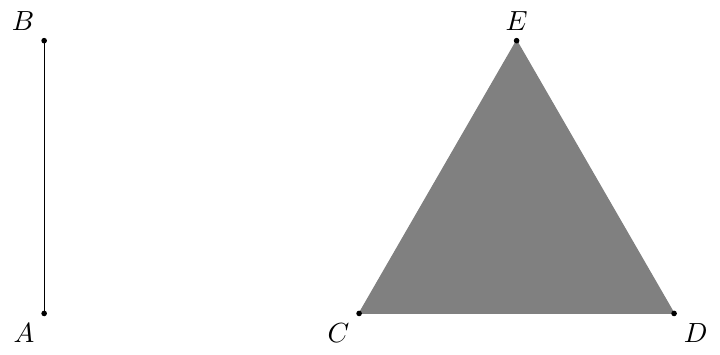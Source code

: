 \documentclass[border=1pt,tikz]{standalone}
\usepackage{pgf,tikz}
\usepackage{mathrsfs}
\usetikzlibrary{arrows,calc}
\pagestyle{empty}
\begin{document}
\begin{tikzpicture}%[line cap=round,line join=round,>=triangle 45,x=1.0cm,y=1.0cm]
  \draw (0,0) -- +(0,{sqrt(3)*2});
  \filldraw (0,0) circle (.8pt) node[below left] {$A$};
  \filldraw (0,0) ++(0,{sqrt(3)*2}) circle (.8pt) node[above left] {$B$};

  \filldraw[gray] (4,0) -- +(4,0) -- +(60:4) -- cycle;
  \filldraw (4,0) circle (.8pt) node[below left] {$C$};
  \filldraw (8,0) circle (.8pt) node[below right] {$D$};
  \filldraw (4,0) ++(60:4) circle (.8pt) node[above] {$E$};
\end{tikzpicture}
\end{document}
